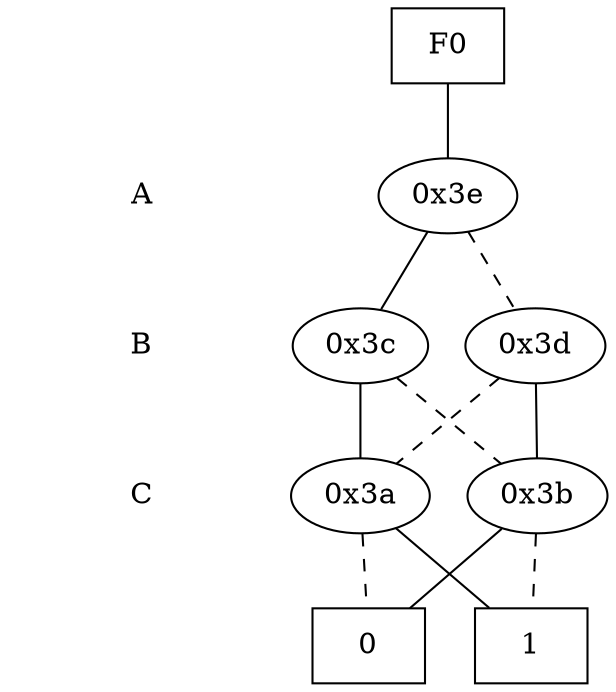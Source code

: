 digraph "DD" {
size = "7.5,10"
center = true;
edge [dir = none];
{ node [shape = plaintext];
  edge [style = invis];
  "CONST NODES" [style = invis];
" A " -> " B " -> " C " -> "CONST NODES"; 
}
{ rank = same; node [shape = box]; edge [style = invis];
"F0"; }
{ rank = same; " A ";
"0x3e";
}
{ rank = same; " B ";
"0x3c";
"0x3d";
}
{ rank = same; " C ";
"0x3a";
"0x3b";
}
{ rank = same; "CONST NODES";
{ node [shape = box]; "0x2f";
"0x2e";
}
}
"F0" -> "0x3e" [style = solid];
"0x3e" -> "0x3c";
"0x3e" -> "0x3d" [style = dashed];
"0x3c" -> "0x3a";
"0x3c" -> "0x3b" [style = dashed];
"0x3d" -> "0x3b";
"0x3d" -> "0x3a" [style = dashed];
"0x3a" -> "0x2e";
"0x3a" -> "0x2f" [style = dashed];
"0x3b" -> "0x2f";
"0x3b" -> "0x2e" [style = dashed];
"0x2f" [label = "0"];
"0x2e" [label = "1"];
}
